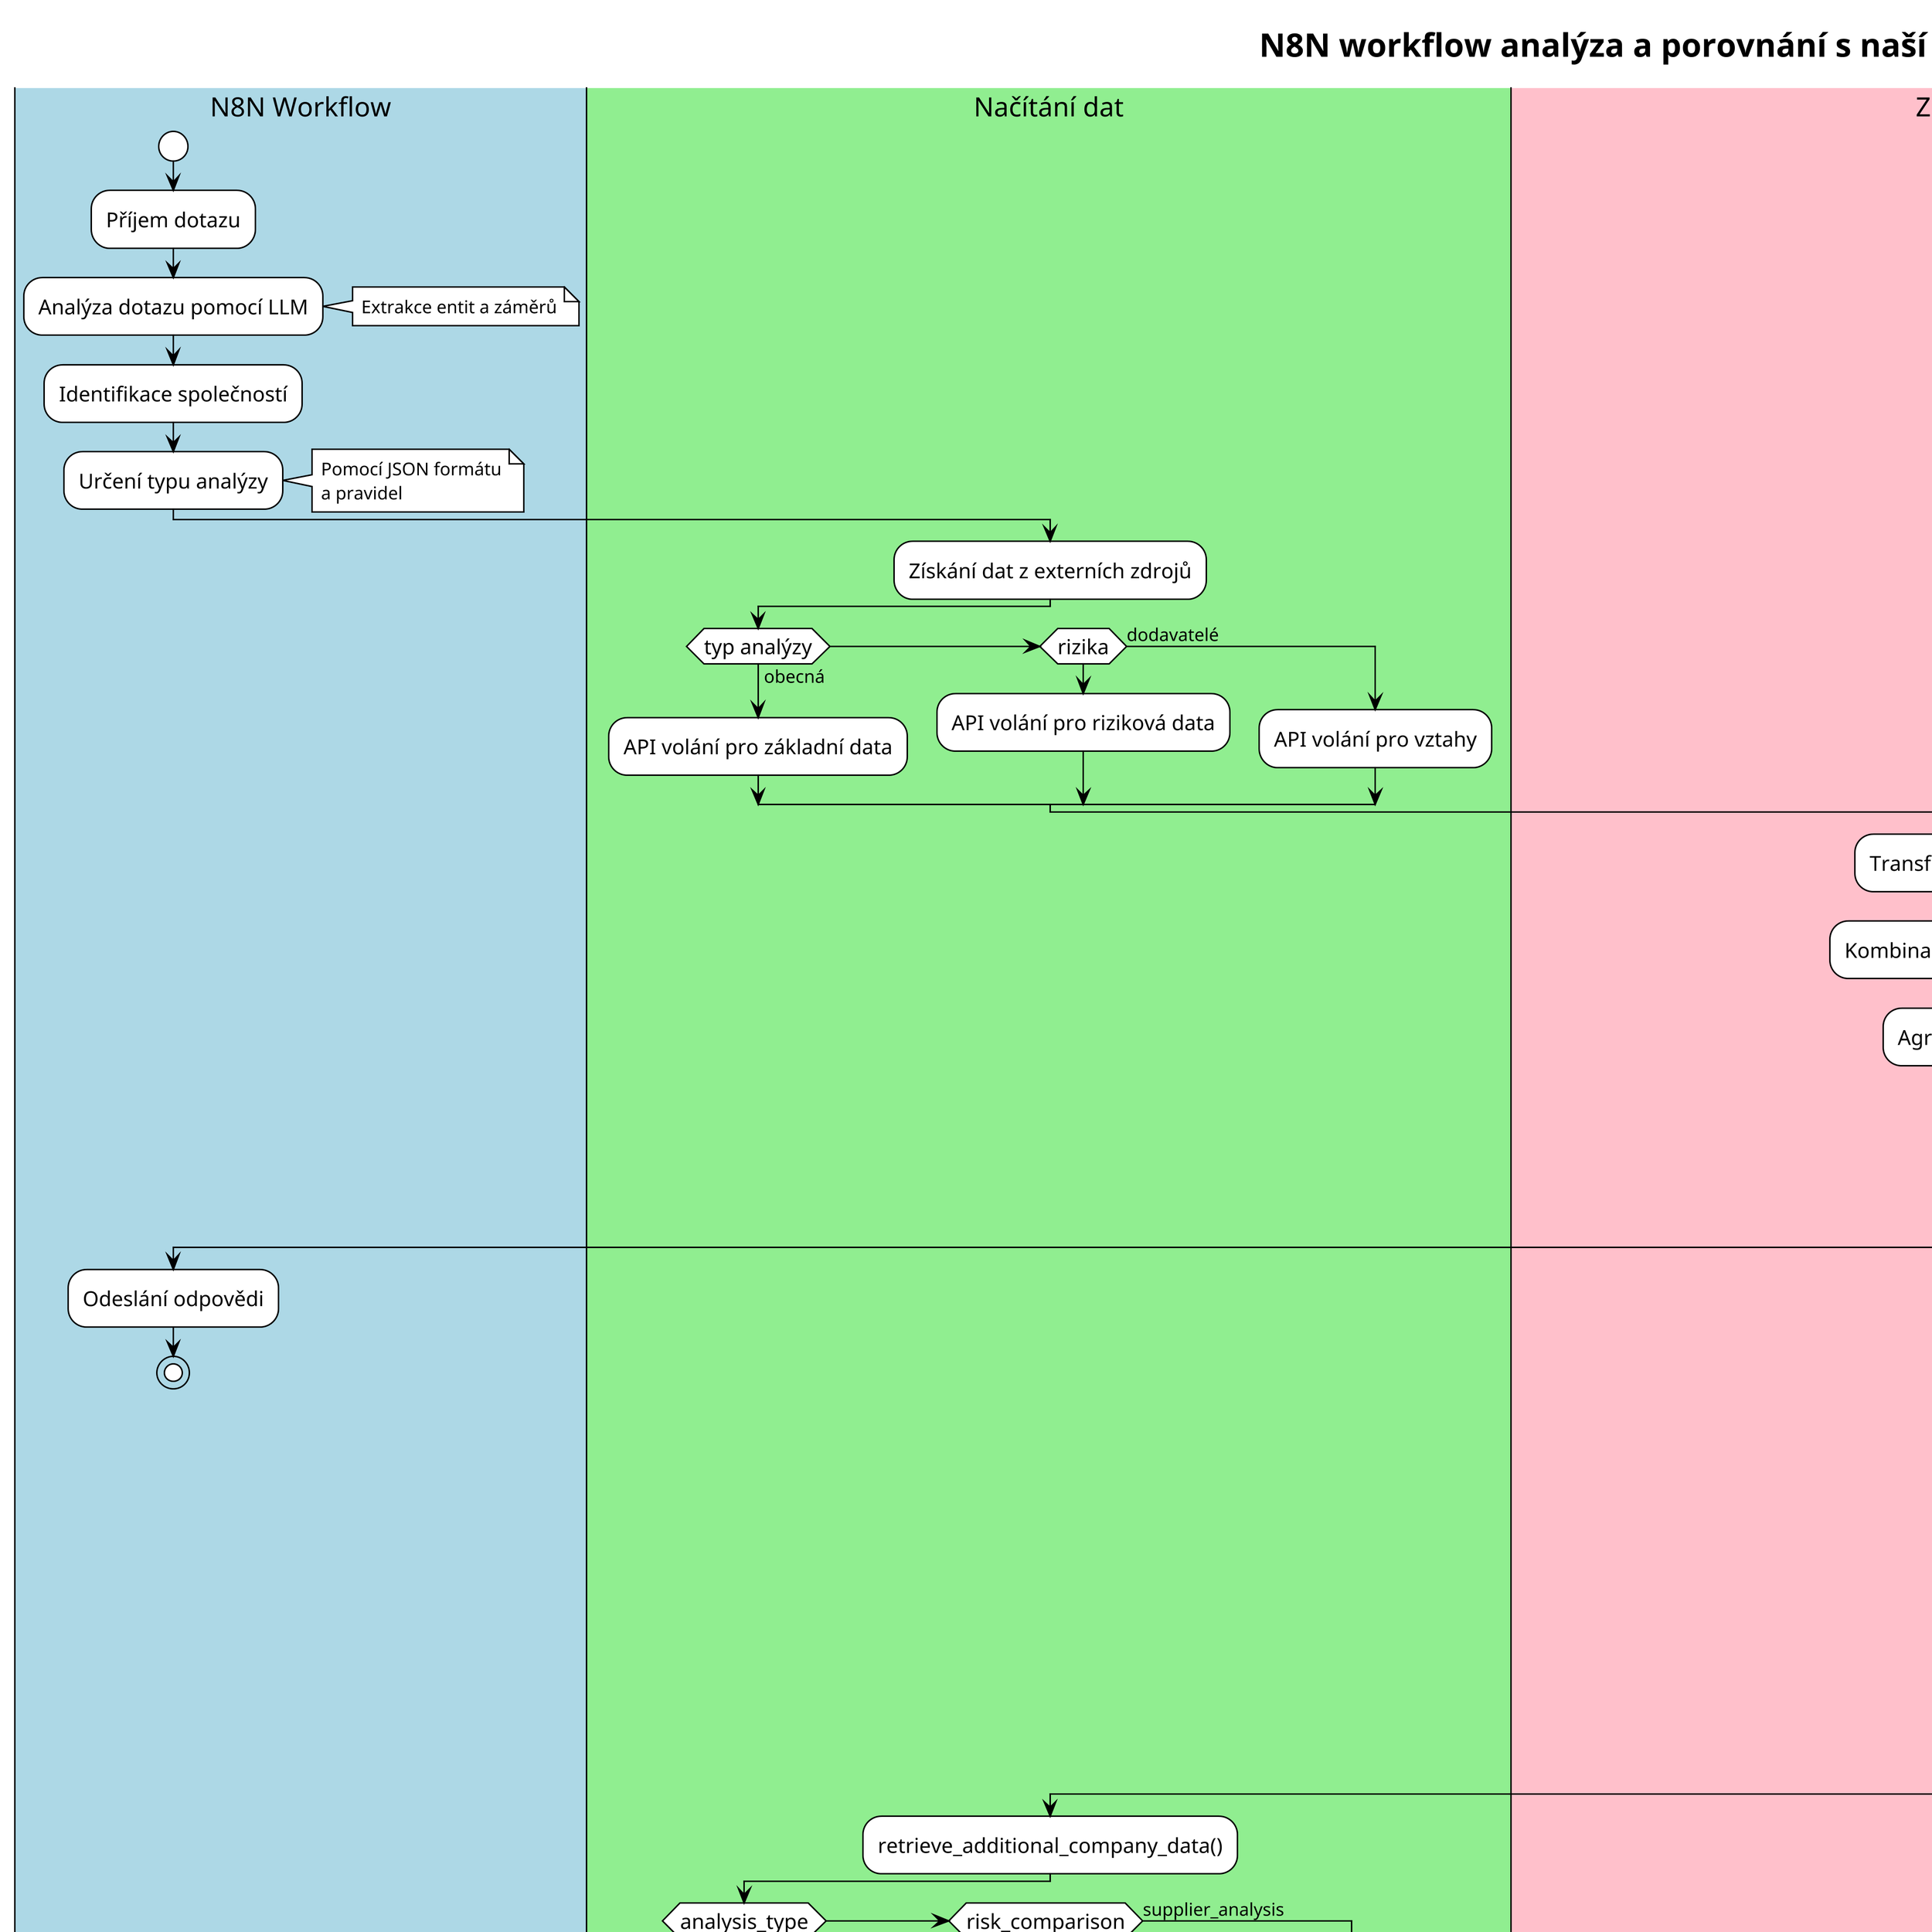 @startuml "N8N_workflow_analyza"
' PlantUML diagram porovnání N8N workflow s naší implementací

!theme plain
skinparam dpi 300
skinparam defaultFontName Arial
skinparam activityDiamondFontSize 12
skinparam activityFontSize 14
skinparam noteFontSize 12
skinparam ArrowFontSize 12

title **N8N workflow analýza a porovnání s naší implementací**

|#LightBlue|N8N Workflow|
start
:Příjem dotazu;
:Analýza dotazu pomocí LLM;
note right: Extrakce entit a záměrů
:Identifikace společností;
:Určení typu analýzy;
note right: Pomocí JSON formátu\na pravidel

|#LightGreen|Načítání dat|
:Získání dat z externích zdrojů;
if (typ analýzy) then (obecná)
    :API volání pro základní data;
else if (rizika)
    :API volání pro riziková data;
else (dodavatelé)
    :API volání pro vztahy;
endif

|#Pink|Zpracování dat|
:Transformace a filtrování dat;
:Kombinace informací z více zdrojů;
:Agregace a sumarizace;

|#Orange|Generování odpovědi|
:Sestavení kontextu pro LLM;
:Generování přirozené odpovědi;

|#LightBlue|N8N Workflow|
:Odeslání odpovědi;
stop

' Paralelní diagram pro naši implementaci
|#LightCyan|Naše implementace|
start
:Příjem dotazu;
:detect_analysis_type();
note right: Pomocí klíčových slov\na pravidel
:Identifikace společností;
:determine_analysis_type();
note right: Určení typu podle\nextrahovaného dotazu

|#LightGreen|Načítání dat|
:retrieve_additional_company_data();
if (analysis_type) then (general)
    :get_company_search_data();
    :get_company_financials();
else if (risk_comparison)
    :get_risk_factors_data();
else (supplier_analysis)
    :get_company_relationships();
    :get_supply_chain_data();
endif

|#Pink|Zpracování dat|
:analyze_company_data();
note right: Specializovaná analýza\npodle typu
:Struktura podle typu analýzy;
if (analysis_type) then (general)
    :Analýza základních informací;
else if (risk_comparison)
    :Analýza rizikových faktorů;
else (supplier_analysis)
    :Analýza dodavatelských vztahů;
endif

|#Orange|Generování odpovědi|
:generate_response();

|#LightCyan|Naše implementace|
:Odeslání odpovědi;
stop

@enduml
